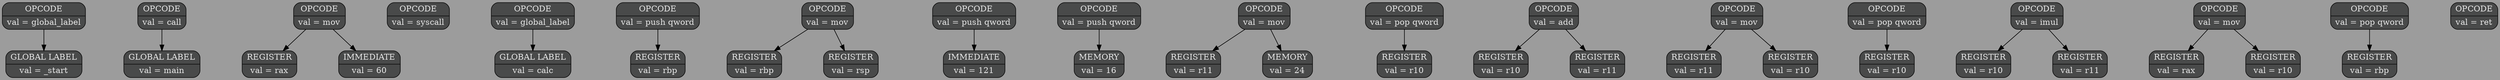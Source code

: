 digraph G{
nodesep=1;
ranksep=0.5;
rankdir=HR;
node[style=filled, color="#0a0a0a", fillcolor="#494a4a",fontcolor="#e6e6e6", fontsize=14];
edge[color="#000000", fontsize=12, penwidth=1, fontcolor = "#49006a"];
bgcolor="#9c9c9c";
elem0x557fa0e30d90[shape="Mrecord", label= "{OPCODE | val = global_label}"];
elem0x557fa0e30d98[shape="Mrecord", label= "{GLOBAL LABEL | val = _start}"];
elem0x557fa0e30d90->elem0x557fa0e30d98;elem0x557fa0e30db8[shape="Mrecord", label= "{OPCODE | val = call}"];
elem0x557fa0e30dc0[shape="Mrecord", label= "{GLOBAL LABEL | val = main}"];
elem0x557fa0e30db8->elem0x557fa0e30dc0;elem0x557fa0e30de0[shape="Mrecord", label= "{OPCODE | val = mov}"];
elem0x557fa0e30de8[shape="Mrecord", label= "{REGISTER | val = rax}"];
elem0x557fa0e30de0->elem0x557fa0e30de8;elem0x557fa0e30df8[shape="Mrecord", label= "{IMMEDIATE | val = 60}"];
elem0x557fa0e30de0->elem0x557fa0e30df8;elem0x557fa0e30e08[shape="Mrecord", label= "{OPCODE | val = syscall}"];
elem0x557fa0e30e30[shape="Mrecord", label= "{OPCODE | val = global_label}"];
elem0x557fa0e30e38[shape="Mrecord", label= "{GLOBAL LABEL | val = calc}"];
elem0x557fa0e30e30->elem0x557fa0e30e38;elem0x557fa0e30e58[shape="Mrecord", label= "{OPCODE | val = push qword}"];
elem0x557fa0e30e60[shape="Mrecord", label= "{REGISTER | val = rbp}"];
elem0x557fa0e30e58->elem0x557fa0e30e60;elem0x557fa0e30e80[shape="Mrecord", label= "{OPCODE | val = mov}"];
elem0x557fa0e30e88[shape="Mrecord", label= "{REGISTER | val = rbp}"];
elem0x557fa0e30e80->elem0x557fa0e30e88;elem0x557fa0e30e98[shape="Mrecord", label= "{REGISTER | val = rsp}"];
elem0x557fa0e30e80->elem0x557fa0e30e98;elem0x557fa0e30ea8[shape="Mrecord", label= "{OPCODE | val = push qword}"];
elem0x557fa0e30eb0[shape="Mrecord", label= "{IMMEDIATE | val = 121}"];
elem0x557fa0e30ea8->elem0x557fa0e30eb0;elem0x557fa0e30ed0[shape="Mrecord", label= "{OPCODE | val = push qword}"];
elem0x557fa0e30ed8[shape="Mrecord", label= "{MEMORY | val = 16}"];
elem0x557fa0e30ed0->elem0x557fa0e30ed8;elem0x557fa0e30ef8[shape="Mrecord", label= "{OPCODE | val = mov}"];
elem0x557fa0e30f00[shape="Mrecord", label= "{REGISTER | val = r11}"];
elem0x557fa0e30ef8->elem0x557fa0e30f00;elem0x557fa0e30f10[shape="Mrecord", label= "{MEMORY | val = 24}"];
elem0x557fa0e30ef8->elem0x557fa0e30f10;elem0x557fa0e30f20[shape="Mrecord", label= "{OPCODE | val = pop qword}"];
elem0x557fa0e30f28[shape="Mrecord", label= "{REGISTER | val = r10}"];
elem0x557fa0e30f20->elem0x557fa0e30f28;elem0x557fa0e30f48[shape="Mrecord", label= "{OPCODE | val = add}"];
elem0x557fa0e30f50[shape="Mrecord", label= "{REGISTER | val = r10}"];
elem0x557fa0e30f48->elem0x557fa0e30f50;elem0x557fa0e30f60[shape="Mrecord", label= "{REGISTER | val = r11}"];
elem0x557fa0e30f48->elem0x557fa0e30f60;elem0x557fa0e30f70[shape="Mrecord", label= "{OPCODE | val = mov}"];
elem0x557fa0e30f78[shape="Mrecord", label= "{REGISTER | val = r11}"];
elem0x557fa0e30f70->elem0x557fa0e30f78;elem0x557fa0e30f88[shape="Mrecord", label= "{REGISTER | val = r10}"];
elem0x557fa0e30f70->elem0x557fa0e30f88;elem0x557fa0e30f98[shape="Mrecord", label= "{OPCODE | val = pop qword}"];
elem0x557fa0e30fa0[shape="Mrecord", label= "{REGISTER | val = r10}"];
elem0x557fa0e30f98->elem0x557fa0e30fa0;elem0x557fa0e30fc0[shape="Mrecord", label= "{OPCODE | val = imul}"];
elem0x557fa0e30fc8[shape="Mrecord", label= "{REGISTER | val = r10}"];
elem0x557fa0e30fc0->elem0x557fa0e30fc8;elem0x557fa0e30fd8[shape="Mrecord", label= "{REGISTER | val = r11}"];
elem0x557fa0e30fc0->elem0x557fa0e30fd8;elem0x557fa0e30fe8[shape="Mrecord", label= "{OPCODE | val = mov}"];
elem0x557fa0e30ff0[shape="Mrecord", label= "{REGISTER | val = rax}"];
elem0x557fa0e30fe8->elem0x557fa0e30ff0;elem0x557fa0e31000[shape="Mrecord", label= "{REGISTER | val = r10}"];
elem0x557fa0e30fe8->elem0x557fa0e31000;elem0x557fa0e31010[shape="Mrecord", label= "{OPCODE | val = pop qword}"];
elem0x557fa0e31018[shape="Mrecord", label= "{REGISTER | val = rbp}"];
elem0x557fa0e31010->elem0x557fa0e31018;elem0x557fa0e31038[shape="Mrecord", label= "{OPCODE | val = ret}"];
}
